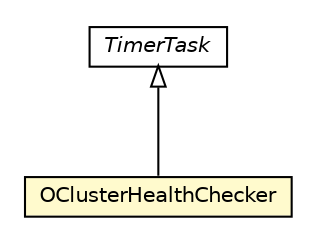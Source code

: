 #!/usr/local/bin/dot
#
# Class diagram 
# Generated by UMLGraph version R5_6-24-gf6e263 (http://www.umlgraph.org/)
#

digraph G {
	edge [fontname="Helvetica",fontsize=10,labelfontname="Helvetica",labelfontsize=10];
	node [fontname="Helvetica",fontsize=10,shape=plaintext];
	nodesep=0.25;
	ranksep=0.5;
	// com.orientechnologies.orient.server.distributed.impl.OClusterHealthChecker
	c918415 [label=<<table title="com.orientechnologies.orient.server.distributed.impl.OClusterHealthChecker" border="0" cellborder="1" cellspacing="0" cellpadding="2" port="p" bgcolor="lemonChiffon" href="./OClusterHealthChecker.html">
		<tr><td><table border="0" cellspacing="0" cellpadding="1">
<tr><td align="center" balign="center"> OClusterHealthChecker </td></tr>
		</table></td></tr>
		</table>>, URL="./OClusterHealthChecker.html", fontname="Helvetica", fontcolor="black", fontsize=10.0];
	//com.orientechnologies.orient.server.distributed.impl.OClusterHealthChecker extends java.util.TimerTask
	c918601:p -> c918415:p [dir=back,arrowtail=empty];
	// java.util.TimerTask
	c918601 [label=<<table title="java.util.TimerTask" border="0" cellborder="1" cellspacing="0" cellpadding="2" port="p" href="http://java.sun.com/j2se/1.4.2/docs/api/java/util/TimerTask.html">
		<tr><td><table border="0" cellspacing="0" cellpadding="1">
<tr><td align="center" balign="center"><font face="Helvetica-Oblique"> TimerTask </font></td></tr>
		</table></td></tr>
		</table>>, URL="http://java.sun.com/j2se/1.4.2/docs/api/java/util/TimerTask.html", fontname="Helvetica", fontcolor="black", fontsize=10.0];
}

